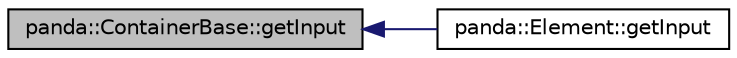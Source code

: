 digraph G
{
  edge [fontname="Helvetica",fontsize="10",labelfontname="Helvetica",labelfontsize="10"];
  node [fontname="Helvetica",fontsize="10",shape=record];
  rankdir=LR;
  Node1 [label="panda::ContainerBase::getInput",height=0.2,width=0.4,color="black", fillcolor="grey75", style="filled" fontcolor="black"];
  Node1 -> Node2 [dir=back,color="midnightblue",fontsize="10",style="solid"];
  Node2 [label="panda::Element::getInput",height=0.2,width=0.4,color="black", fillcolor="white", style="filled",URL="$classpanda_1_1Element.html#a015e9911602ca22405225d0584c39de3",tooltip="Get the input tree identified by the token."];
}

